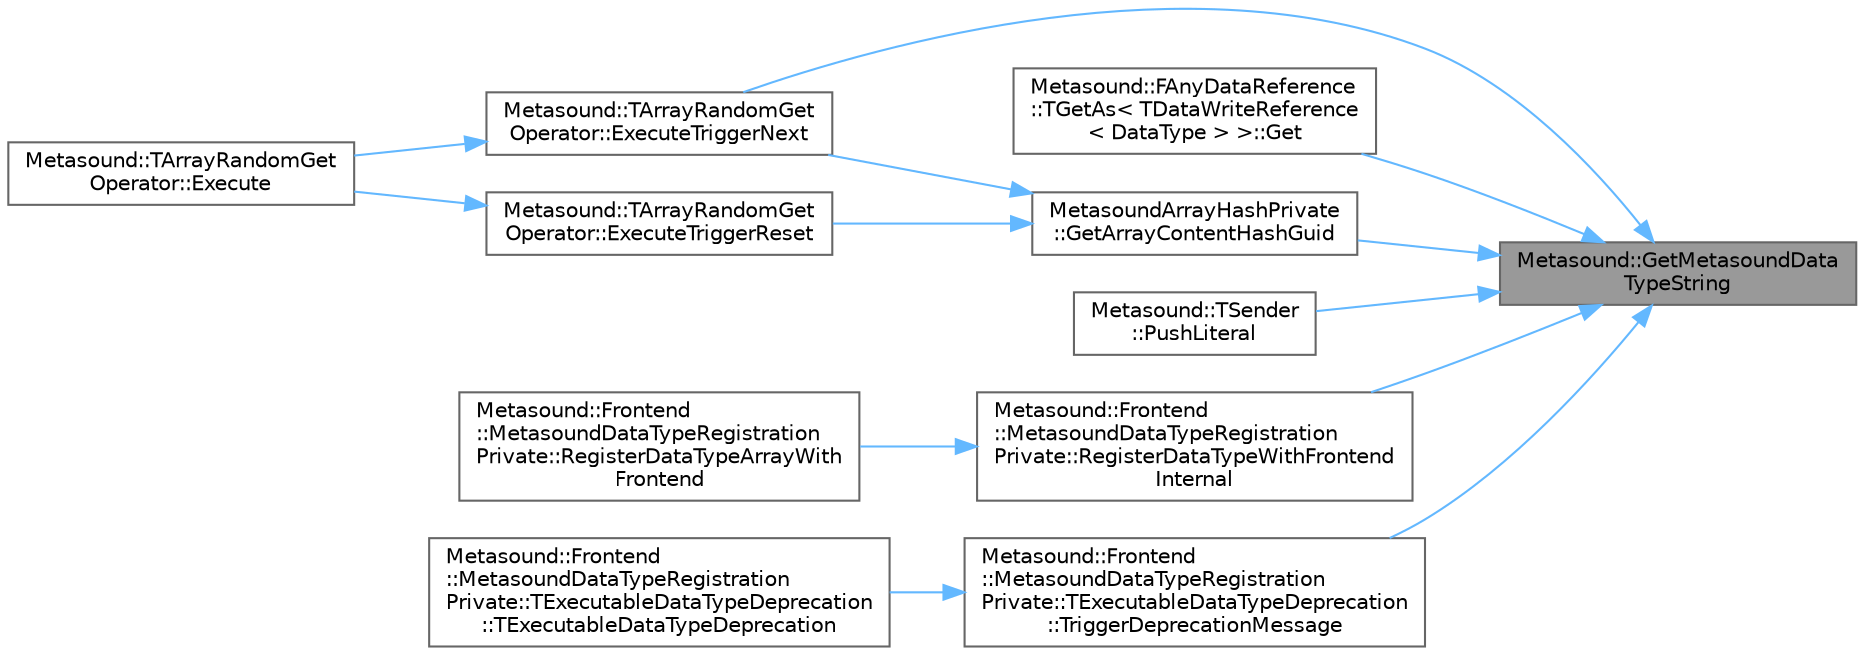 digraph "Metasound::GetMetasoundDataTypeString"
{
 // INTERACTIVE_SVG=YES
 // LATEX_PDF_SIZE
  bgcolor="transparent";
  edge [fontname=Helvetica,fontsize=10,labelfontname=Helvetica,labelfontsize=10];
  node [fontname=Helvetica,fontsize=10,shape=box,height=0.2,width=0.4];
  rankdir="RL";
  Node1 [id="Node000001",label="Metasound::GetMetasoundData\lTypeString",height=0.2,width=0.4,color="gray40", fillcolor="grey60", style="filled", fontcolor="black",tooltip="Return the data type string for a registered data type."];
  Node1 -> Node2 [id="edge1_Node000001_Node000002",dir="back",color="steelblue1",style="solid",tooltip=" "];
  Node2 [id="Node000002",label="Metasound::TArrayRandomGet\lOperator::ExecuteTriggerNext",height=0.2,width=0.4,color="grey40", fillcolor="white", style="filled",URL="$d5/d6e/classMetasound_1_1TArrayRandomGetOperator.html#ab8887491ec50c3bd1f81f0a836ad917e",tooltip=" "];
  Node2 -> Node3 [id="edge2_Node000002_Node000003",dir="back",color="steelblue1",style="solid",tooltip=" "];
  Node3 [id="Node000003",label="Metasound::TArrayRandomGet\lOperator::Execute",height=0.2,width=0.4,color="grey40", fillcolor="white", style="filled",URL="$d5/d6e/classMetasound_1_1TArrayRandomGetOperator.html#a92c29f2bae199a8e0558c78733851c41",tooltip=" "];
  Node1 -> Node4 [id="edge3_Node000001_Node000004",dir="back",color="steelblue1",style="solid",tooltip=" "];
  Node4 [id="Node000004",label="Metasound::FAnyDataReference\l::TGetAs\< TDataWriteReference\l\< DataType \> \>::Get",height=0.2,width=0.4,color="grey40", fillcolor="white", style="filled",URL="$db/d91/structMetasound_1_1FAnyDataReference_1_1TGetAs_3_01TDataWriteReference_3_01DataType_01_4_01_4.html#a55b492d21b1207d4ba5c53ab5d0b57a4",tooltip=" "];
  Node1 -> Node5 [id="edge4_Node000001_Node000005",dir="back",color="steelblue1",style="solid",tooltip=" "];
  Node5 [id="Node000005",label="MetasoundArrayHashPrivate\l::GetArrayContentHashGuid",height=0.2,width=0.4,color="grey40", fillcolor="white", style="filled",URL="$d6/d6b/namespaceMetasoundArrayHashPrivate.html#ad500a5f35ab2f6a93d97d48efa5ed5ad",tooltip=" "];
  Node5 -> Node2 [id="edge5_Node000005_Node000002",dir="back",color="steelblue1",style="solid",tooltip=" "];
  Node5 -> Node6 [id="edge6_Node000005_Node000006",dir="back",color="steelblue1",style="solid",tooltip=" "];
  Node6 [id="Node000006",label="Metasound::TArrayRandomGet\lOperator::ExecuteTriggerReset",height=0.2,width=0.4,color="grey40", fillcolor="white", style="filled",URL="$d5/d6e/classMetasound_1_1TArrayRandomGetOperator.html#ad917a0982153d9833c15bce4f8d95412",tooltip=" "];
  Node6 -> Node3 [id="edge7_Node000006_Node000003",dir="back",color="steelblue1",style="solid",tooltip=" "];
  Node1 -> Node7 [id="edge8_Node000001_Node000007",dir="back",color="steelblue1",style="solid",tooltip=" "];
  Node7 [id="Node000007",label="Metasound::TSender\l::PushLiteral",height=0.2,width=0.4,color="grey40", fillcolor="white", style="filled",URL="$d0/dc7/classMetasound_1_1TSender.html#a8cb8f958c31dce55bb4179625f23ea38",tooltip=" "];
  Node1 -> Node8 [id="edge9_Node000001_Node000008",dir="back",color="steelblue1",style="solid",tooltip=" "];
  Node8 [id="Node000008",label="Metasound::Frontend\l::MetasoundDataTypeRegistration\lPrivate::RegisterDataTypeWithFrontend\lInternal",height=0.2,width=0.4,color="grey40", fillcolor="white", style="filled",URL="$db/d33/namespaceMetasound_1_1Frontend_1_1MetasoundDataTypeRegistrationPrivate.html#ad2150ac5f95a74ee46e1bde4b05ba373",tooltip="Registers a data type with the MetaSound Frontend."];
  Node8 -> Node9 [id="edge10_Node000008_Node000009",dir="back",color="steelblue1",style="solid",tooltip=" "];
  Node9 [id="Node000009",label="Metasound::Frontend\l::MetasoundDataTypeRegistration\lPrivate::RegisterDataTypeArrayWith\lFrontend",height=0.2,width=0.4,color="grey40", fillcolor="white", style="filled",URL="$db/d33/namespaceMetasound_1_1Frontend_1_1MetasoundDataTypeRegistrationPrivate.html#a3887d9364b83a1031ad743c16652a912",tooltip="Registers an array of a data type with the MetaSound Frontend."];
  Node1 -> Node10 [id="edge11_Node000001_Node000010",dir="back",color="steelblue1",style="solid",tooltip=" "];
  Node10 [id="Node000010",label="Metasound::Frontend\l::MetasoundDataTypeRegistration\lPrivate::TExecutableDataTypeDeprecation\l::TriggerDeprecationMessage",height=0.2,width=0.4,color="grey40", fillcolor="white", style="filled",URL="$d4/dab/structMetasound_1_1Frontend_1_1MetasoundDataTypeRegistrationPrivate_1_1TExecutableDataTypeDeprecation.html#a7f0d4f9f6f49add4a4033fbb4b75d92c",tooltip=" "];
  Node10 -> Node11 [id="edge12_Node000010_Node000011",dir="back",color="steelblue1",style="solid",tooltip=" "];
  Node11 [id="Node000011",label="Metasound::Frontend\l::MetasoundDataTypeRegistration\lPrivate::TExecutableDataTypeDeprecation\l::TExecutableDataTypeDeprecation",height=0.2,width=0.4,color="grey40", fillcolor="white", style="filled",URL="$d4/dab/structMetasound_1_1Frontend_1_1MetasoundDataTypeRegistrationPrivate_1_1TExecutableDataTypeDeprecation.html#a3bbf30a44e1e5881eecc9070534e4fdd",tooltip=" "];
}

